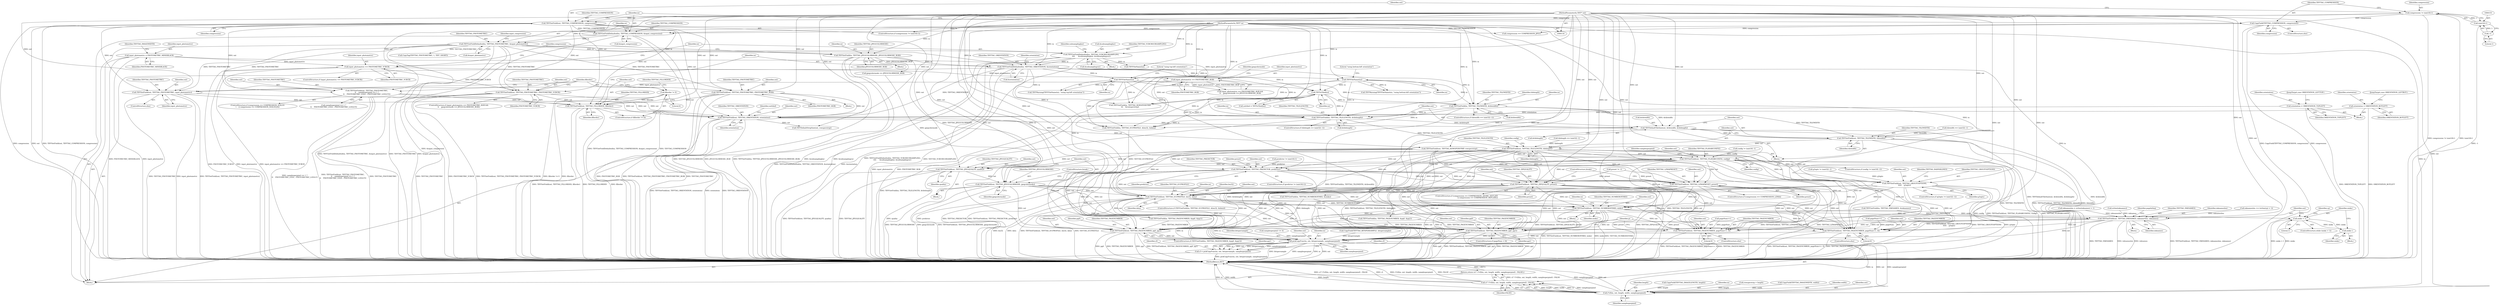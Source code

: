 digraph "0_libtiff_5c080298d59efa53264d7248bbe3a04660db6ef7_2@pointer" {
"1000359" [label="(Call,TIFFDefaultTileSize(out, &tilewidth, &tilelength))"];
"1000319" [label="(Call,TIFFSetField(out, TIFFTAG_ORIENTATION, orientation))"];
"1000232" [label="(Call,TIFFSetField(out, TIFFTAG_PHOTOMETRIC, input_photometric))"];
"1000156" [label="(Call,TIFFSetField(out, TIFFTAG_COMPRESSION, compression))"];
"1000118" [label="(MethodParameterIn,TIFF* out)"];
"1000150" [label="(Call,compression != (uint16)-1)"];
"1000152" [label="(Call,(uint16)-1)"];
"1000154" [label="(Call,-1)"];
"1000169" [label="(Call,TIFFGetFieldDefaulted(in, TIFFTAG_PHOTOMETRIC, &input_photometric))"];
"1000164" [label="(Call,TIFFGetFieldDefaulted(in, TIFFTAG_COMPRESSION, &input_compression))"];
"1000117" [label="(MethodParameterIn,TIFF* in)"];
"1000161" [label="(Call,CopyField(TIFFTAG_COMPRESSION, compression))"];
"1000221" [label="(Call,input_photometric == PHOTOMETRIC_RGB)"];
"1000185" [label="(Call,input_photometric == PHOTOMETRIC_YCBCR)"];
"1000130" [label="(Call,input_photometric = PHOTOMETRIC_MINISBLACK)"];
"1000227" [label="(Call,TIFFSetField(out, TIFFTAG_PHOTOMETRIC, PHOTOMETRIC_YCBCR))"];
"1000264" [label="(Call,TIFFSetField(out, TIFFTAG_PHOTOMETRIC, PHOTOMETRIC_RGB))"];
"1000245" [label="(Call,TIFFSetField(out, TIFFTAG_PHOTOMETRIC,\n\t\t    samplesperpixel == 1 ?\n\t\t    PHOTOMETRIC_LOGL : PHOTOMETRIC_LOGLUV))"];
"1000277" [label="(Call,TIFFSetField(out, TIFFTAG_FILLORDER, fillorder))"];
"1000274" [label="(Call,fillorder != 0)"];
"1000286" [label="(Call,TIFFGetFieldDefaulted(in, TIFFTAG_ORIENTATION, &orientation))"];
"1000179" [label="(Call,TIFFSetField(in, TIFFTAG_JPEGCOLORMODE, JPEGCOLORMODE_RGB))"];
"1000191" [label="(Call,TIFFGetFieldDefaulted(in, TIFFTAG_YCBCRSUBSAMPLING,\n\t\t\t\t      &subsamplinghor, &subsamplingver))"];
"1000300" [label="(Call,orientation = ORIENTATION_BOTLEFT)"];
"1000313" [label="(Call,orientation = ORIENTATION_TOPLEFT)"];
"1000342" [label="(Call,TIFFGetField(in, TIFFTAG_TILEWIDTH, &tilewidth))"];
"1000297" [label="(Call,TIFFFileName(in))"];
"1000330" [label="(Call,TIFFIsTiled(in))"];
"1000310" [label="(Call,TIFFFileName(in))"];
"1000354" [label="(Call,TIFFGetField(in, TIFFTAG_TILELENGTH, &tilelength))"];
"1000365" [label="(Call,TIFFSetField(out, TIFFTAG_TILEWIDTH, tilewidth))"];
"1000369" [label="(Call,TIFFSetField(out, TIFFTAG_TILELENGTH, tilelength))"];
"1000431" [label="(Call,TIFFSetField(out, TIFFTAG_PLANARCONFIG, config))"];
"1000455" [label="(Call,TIFFSetField(out, TIFFTAG_JPEGQUALITY, quality))"];
"1000459" [label="(Call,TIFFSetField(out, TIFFTAG_JPEGCOLORMODE, jpegcolormode))"];
"1000592" [label="(Call,TIFFSetField(out, TIFFTAG_ICCPROFILE, len32, data))"];
"1000607" [label="(Call,TIFFSetField(out, TIFFTAG_NUMBEROFINKS, ninks))"];
"1000630" [label="(Call,ninks > 1)"];
"1000647" [label="(Call,ninks--)"];
"1000649" [label="(Call,TIFFSetField(out, TIFFTAG_INKNAMES, inknameslen, inknames))"];
"1000675" [label="(Call,TIFFSetField(out, TIFFTAG_PAGENUMBER, pg0, pg1))"];
"1000738" [label="(Call,pickCopyFunc(in, out, bitspersample, samplesperpixel))"];
"1000736" [label="(Call,cf = pickCopyFunc(in, out, bitspersample, samplesperpixel))"];
"1000746" [label="(Call,(*cf)(in, out, length, width, samplesperpixel))"];
"1000744" [label="(Call,cf ? (*cf)(in, out, length, width, samplesperpixel) : FALSE)"];
"1000743" [label="(Return,return (cf ? (*cf)(in, out, length, width, samplesperpixel) : FALSE);)"];
"1000681" [label="(Call,TIFFSetField(out, TIFFTAG_PAGENUMBER, pageNum++, 0))"];
"1000702" [label="(Call,TIFFSetField(out, TIFFTAG_PAGENUMBER, pg0, pg1))"];
"1000708" [label="(Call,TIFFSetField(out, TIFFTAG_PAGENUMBER, pageNum++, 0))"];
"1000493" [label="(Call,TIFFSetField(out, TIFFTAG_PREDICTOR, predictor))"];
"1000515" [label="(Call,TIFFSetField(out, TIFFTAG_ZIPQUALITY, preset))"];
"1000524" [label="(Call,TIFFSetField(out, TIFFTAG_LZMAPRESET, preset))"];
"1000543" [label="(Call,TIFFSetField(out, TIFFTAG_GROUP3OPTIONS,\n\t\t\t\t\t    g3opts))"];
"1000233" [label="(Identifier,out)"];
"1000749" [label="(Identifier,length)"];
"1000678" [label="(Identifier,pg0)"];
"1000276" [label="(Literal,0)"];
"1000315" [label="(Identifier,ORIENTATION_TOPLEFT)"];
"1000118" [label="(MethodParameterIn,TIFF* out)"];
"1000527" [label="(Identifier,preset)"];
"1000651" [label="(Identifier,TIFFTAG_INKNAMES)"];
"1000182" [label="(Identifier,JPEGCOLORMODE_RGB)"];
"1000186" [label="(Identifier,input_photometric)"];
"1000221" [label="(Call,input_photometric == PHOTOMETRIC_RGB)"];
"1000441" [label="(Identifier,samplesperpixel)"];
"1000703" [label="(Identifier,out)"];
"1000119" [label="(Block,)"];
"1000248" [label="(Call,samplesperpixel == 1 ?\n\t\t    PHOTOMETRIC_LOGL : PHOTOMETRIC_LOGLUV)"];
"1000287" [label="(Identifier,in)"];
"1000154" [label="(Call,-1)"];
"1000344" [label="(Identifier,TIFFTAG_TILEWIDTH)"];
"1000455" [label="(Call,TIFFSetField(out, TIFFTAG_JPEGQUALITY, quality))"];
"1000463" [label="(ControlStructure,break;)"];
"1000365" [label="(Call,TIFFSetField(out, TIFFTAG_TILEWIDTH, tilewidth))"];
"1000288" [label="(Identifier,TIFFTAG_ORIENTATION)"];
"1000170" [label="(Identifier,in)"];
"1000348" [label="(Call,tilelength == (uint32) -1)"];
"1000594" [label="(Identifier,TIFFTAG_ICCPROFILE)"];
"1000708" [label="(Call,TIFFSetField(out, TIFFTAG_PAGENUMBER, pageNum++, 0))"];
"1000269" [label="(Call,CopyTag(TIFFTAG_PHOTOMETRIC, 1, TIFF_SHORT))"];
"1000280" [label="(Identifier,fillorder)"];
"1000164" [label="(Call,TIFFGetFieldDefaulted(in, TIFFTAG_COMPRESSION, &input_compression))"];
"1000345" [label="(Call,&tilewidth)"];
"1000321" [label="(Identifier,TIFFTAG_ORIENTATION)"];
"1000592" [label="(Call,TIFFSetField(out, TIFFTAG_ICCPROFILE, len32, data))"];
"1000216" [label="(Identifier,compression)"];
"1000267" [label="(Identifier,PHOTOMETRIC_RGB)"];
"1000653" [label="(Identifier,inknames)"];
"1000536" [label="(ControlStructure,if (g3opts != (uint32) -1))"];
"1000545" [label="(Identifier,TIFFTAG_GROUP3OPTIONS)"];
"1000355" [label="(Identifier,in)"];
"1000231" [label="(ControlStructure,else)"];
"1000738" [label="(Call,pickCopyFunc(in, out, bitspersample, samplesperpixel))"];
"1000612" [label="(Call,TIFFGetField(in, TIFFTAG_INKNAMES, &inknames))"];
"1000178" [label="(Block,)"];
"1000585" [label="(Call,TIFFGetField(in, TIFFTAG_ICCPROFILE, &len32, &data))"];
"1000363" [label="(Call,&tilelength)"];
"1000301" [label="(Identifier,orientation)"];
"1000528" [label="(ControlStructure,break;)"];
"1000219" [label="(ControlStructure,if (input_photometric == PHOTOMETRIC_RGB &&\n\t\t    jpegcolormode == JPEGCOLORMODE_RGB))"];
"1000602" [label="(Identifier,in)"];
"1000494" [label="(Identifier,out)"];
"1000596" [label="(Identifier,data)"];
"1000457" [label="(Identifier,TIFFTAG_JPEGQUALITY)"];
"1000431" [label="(Call,TIFFSetField(out, TIFFTAG_PLANARCONFIG, config))"];
"1000171" [label="(Identifier,TIFFTAG_PHOTOMETRIC)"];
"1000652" [label="(Identifier,inknameslen)"];
"1000486" [label="(ControlStructure,if (predictor != (uint16)-1))"];
"1000741" [label="(Identifier,bitspersample)"];
"1000330" [label="(Call,TIFFIsTiled(in))"];
"1000440" [label="(Call,samplesperpixel <= 4)"];
"1000744" [label="(Call,cf ? (*cf)(in, out, length, width, samplesperpixel) : FALSE)"];
"1000584" [label="(ControlStructure,if (TIFFGetField(in, TIFFTAG_ICCPROFILE, &len32, &data)))"];
"1000487" [label="(Call,predictor != (uint16)-1)"];
"1000711" [label="(Call,pageNum++)"];
"1000392" [label="(Call,TIFFDefaultStripSize(out, rowsperstrip))"];
"1000266" [label="(Identifier,TIFFTAG_PHOTOMETRIC)"];
"1000613" [label="(Identifier,in)"];
"1000537" [label="(Call,g3opts != (uint32) -1)"];
"1000230" [label="(Identifier,PHOTOMETRIC_YCBCR)"];
"1000273" [label="(ControlStructure,if (fillorder != 0))"];
"1000507" [label="(ControlStructure,if (compression == COMPRESSION_ADOBE_DEFLATE\n                                         || compression == COMPRESSION_DEFLATE))"];
"1000160" [label="(ControlStructure,else)"];
"1000740" [label="(Identifier,out)"];
"1000739" [label="(Identifier,in)"];
"1000347" [label="(ControlStructure,if (tilelength == (uint32) -1))"];
"1000310" [label="(Call,TIFFFileName(in))"];
"1000143" [label="(Call,CopyField(TIFFTAG_BITSPERSAMPLE, bitspersample))"];
"1000274" [label="(Call,fillorder != 0)"];
"1000169" [label="(Call,TIFFGetFieldDefaulted(in, TIFFTAG_PHOTOMETRIC, &input_photometric))"];
"1000752" [label="(Identifier,FALSE)"];
"1000641" [label="(Call,inknameslen += (strlen(cp) + 1))"];
"1000356" [label="(Identifier,TIFFTAG_TILELENGTH)"];
"1000334" [label="(Block,)"];
"1000369" [label="(Call,TIFFSetField(out, TIFFTAG_TILELENGTH, tilelength))"];
"1000606" [label="(Block,)"];
"1000456" [label="(Identifier,out)"];
"1000629" [label="(ControlStructure,while (ninks > 1))"];
"1000371" [label="(Identifier,TIFFTAG_TILELENGTH)"];
"1000316" [label="(JumpTarget,case ORIENTATION_LEFTTOP:)"];
"1000544" [label="(Identifier,out)"];
"1000150" [label="(Call,compression != (uint16)-1)"];
"1000702" [label="(Call,TIFFSetField(out, TIFFTAG_PAGENUMBER, pg0, pg1))"];
"1000279" [label="(Identifier,TIFFTAG_FILLORDER)"];
"1000161" [label="(Call,CopyField(TIFFTAG_COMPRESSION, compression))"];
"1000229" [label="(Identifier,TIFFTAG_PHOTOMETRIC)"];
"1000138" [label="(Identifier,TIFFTAG_IMAGEWIDTH)"];
"1000296" [label="(Call,TIFFWarning(TIFFFileName(in), \"using bottom-left orientation\"))"];
"1000459" [label="(Call,TIFFSetField(out, TIFFTAG_JPEGCOLORMODE, jpegcolormode))"];
"1000167" [label="(Call,&input_compression)"];
"1000196" [label="(Call,&subsamplingver)"];
"1000462" [label="(Identifier,jpegcolormode)"];
"1000201" [label="(Identifier,subsamplinghor)"];
"1000179" [label="(Call,TIFFSetField(in, TIFFTAG_JPEGCOLORMODE, JPEGCOLORMODE_RGB))"];
"1000432" [label="(Identifier,out)"];
"1000609" [label="(Identifier,TIFFTAG_NUMBEROFINKS)"];
"1000495" [label="(Identifier,TIFFTAG_PREDICTOR)"];
"1000546" [label="(Identifier,g3opts)"];
"1000681" [label="(Call,TIFFSetField(out, TIFFTAG_PAGENUMBER, pageNum++, 0))"];
"1000309" [label="(Call,TIFFWarning(TIFFFileName(in), \"using top-left orientation\"))"];
"1000225" [label="(Identifier,jpegcolormode)"];
"1000312" [label="(Literal,\"using top-left orientation\")"];
"1000742" [label="(Identifier,samplesperpixel)"];
"1000298" [label="(Identifier,in)"];
"1000460" [label="(Identifier,out)"];
"1000264" [label="(Call,TIFFSetField(out, TIFFTAG_PHOTOMETRIC, PHOTOMETRIC_RGB))"];
"1000354" [label="(Call,TIFFGetField(in, TIFFTAG_TILELENGTH, &tilelength))"];
"1000458" [label="(Identifier,quality)"];
"1000610" [label="(Identifier,ninks)"];
"1000227" [label="(Call,TIFFSetField(out, TIFFTAG_PHOTOMETRIC, PHOTOMETRIC_YCBCR))"];
"1000210" [label="(Call,TIFFFileName(in))"];
"1000607" [label="(Call,TIFFSetField(out, TIFFTAG_NUMBEROFINKS, ninks))"];
"1000158" [label="(Identifier,TIFFTAG_COMPRESSION)"];
"1000245" [label="(Call,TIFFSetField(out, TIFFTAG_PHOTOMETRIC,\n\t\t    samplesperpixel == 1 ?\n\t\t    PHOTOMETRIC_LOGL : PHOTOMETRIC_LOGLUV))"];
"1000265" [label="(Identifier,out)"];
"1000302" [label="(Identifier,ORIENTATION_BOTLEFT)"];
"1000299" [label="(Literal,\"using bottom-left orientation\")"];
"1000234" [label="(Identifier,TIFFTAG_PHOTOMETRIC)"];
"1000745" [label="(Identifier,cf)"];
"1000493" [label="(Call,TIFFSetField(out, TIFFTAG_PREDICTOR, predictor))"];
"1000140" [label="(Call,CopyField(TIFFTAG_IMAGELENGTH, length))"];
"1000131" [label="(Identifier,input_photometric)"];
"1000677" [label="(Identifier,TIFFTAG_PAGENUMBER)"];
"1000162" [label="(Identifier,TIFFTAG_COMPRESSION)"];
"1000277" [label="(Call,TIFFSetField(out, TIFFTAG_FILLORDER, fillorder))"];
"1000263" [label="(Block,)"];
"1000151" [label="(Identifier,compression)"];
"1000172" [label="(Call,&input_photometric)"];
"1000185" [label="(Call,input_photometric == PHOTOMETRIC_YCBCR)"];
"1000679" [label="(Identifier,pg1)"];
"1000649" [label="(Call,TIFFSetField(out, TIFFTAG_INKNAMES, inknameslen, inknames))"];
"1000461" [label="(Identifier,TIFFTAG_JPEGCOLORMODE)"];
"1000349" [label="(Identifier,tilelength)"];
"1000357" [label="(Call,&tilelength)"];
"1000502" [label="(Call,preset != -1)"];
"1000524" [label="(Call,TIFFSetField(out, TIFFTAG_LZMAPRESET, preset))"];
"1000220" [label="(Call,input_photometric == PHOTOMETRIC_RGB &&\n\t\t    jpegcolormode == JPEGCOLORMODE_RGB)"];
"1000224" [label="(Call,jpegcolormode == JPEGCOLORMODE_RGB)"];
"1000188" [label="(Block,)"];
"1000747" [label="(Identifier,in)"];
"1000397" [label="(Call,rowsperstrip > length)"];
"1000707" [label="(ControlStructure,else)"];
"1000319" [label="(Call,TIFFSetField(out, TIFFTAG_ORIENTATION, orientation))"];
"1000228" [label="(Identifier,out)"];
"1000235" [label="(Identifier,input_photometric)"];
"1000619" [label="(Call,inknameslen = strlen(inknames) + 1)"];
"1000684" [label="(Call,pageNum++)"];
"1000176" [label="(Identifier,input_compression)"];
"1000180" [label="(Identifier,in)"];
"1000137" [label="(Call,CopyField(TIFFTAG_IMAGEWIDTH, width))"];
"1000503" [label="(Identifier,preset)"];
"1000359" [label="(Call,TIFFDefaultTileSize(out, &tilewidth, &tilelength))"];
"1000184" [label="(ControlStructure,if (input_photometric == PHOTOMETRIC_YCBCR))"];
"1000130" [label="(Call,input_photometric = PHOTOMETRIC_MINISBLACK)"];
"1000223" [label="(Identifier,PHOTOMETRIC_RGB)"];
"1000648" [label="(Identifier,ninks)"];
"1000601" [label="(Call,TIFFGetField(in, TIFFTAG_NUMBEROFINKS, &ninks))"];
"1000631" [label="(Identifier,ninks)"];
"1000622" [label="(Call,strlen(inknames))"];
"1000433" [label="(Identifier,TIFFTAG_PLANARCONFIG)"];
"1000667" [label="(ControlStructure,if (TIFFGetField(in, TIFFTAG_PAGENUMBER, &pg0, &pg1)))"];
"1000676" [label="(Identifier,out)"];
"1000686" [label="(Literal,0)"];
"1000710" [label="(Identifier,TIFFTAG_PAGENUMBER)"];
"1000425" [label="(Call,config != (uint16) -1)"];
"1000516" [label="(Identifier,out)"];
"1000368" [label="(Identifier,tilewidth)"];
"1000325" [label="(Identifier,outtiled)"];
"1000157" [label="(Identifier,out)"];
"1000331" [label="(Identifier,in)"];
"1000630" [label="(Call,ninks > 1)"];
"1000191" [label="(Call,TIFFGetFieldDefaulted(in, TIFFTAG_YCBCRSUBSAMPLING,\n\t\t\t\t      &subsamplinghor, &subsamplingver))"];
"1000335" [label="(ControlStructure,if (tilewidth == (uint32) -1))"];
"1000275" [label="(Identifier,fillorder)"];
"1000690" [label="(Call,TIFFGetField(in, TIFFTAG_PAGENUMBER, &pg0, &pg1))"];
"1000737" [label="(Identifier,cf)"];
"1000526" [label="(Identifier,TIFFTAG_LZMAPRESET)"];
"1000753" [label="(MethodReturn,RET)"];
"1000367" [label="(Identifier,TIFFTAG_TILEWIDTH)"];
"1000320" [label="(Identifier,out)"];
"1000283" [label="(Identifier,TIFFTAG_FILLORDER)"];
"1000424" [label="(ControlStructure,if (config != (uint16) -1))"];
"1000668" [label="(Call,TIFFGetField(in, TIFFTAG_PAGENUMBER, &pg0, &pg1))"];
"1000434" [label="(Identifier,config)"];
"1000632" [label="(Literal,1)"];
"1000289" [label="(Call,&orientation)"];
"1000743" [label="(Return,return (cf ? (*cf)(in, out, length, width, samplesperpixel) : FALSE);)"];
"1000187" [label="(Identifier,PHOTOMETRIC_YCBCR)"];
"1000682" [label="(Identifier,out)"];
"1000595" [label="(Identifier,len32)"];
"1000633" [label="(Block,)"];
"1000181" [label="(Identifier,TIFFTAG_JPEGCOLORMODE)"];
"1000647" [label="(Call,ninks--)"];
"1000659" [label="(Identifier,pageInSeq)"];
"1000372" [label="(Identifier,tilelength)"];
"1000155" [label="(Literal,1)"];
"1000293" [label="(Block,)"];
"1000698" [label="(ControlStructure,if (pageNum < 0))"];
"1000303" [label="(JumpTarget,case ORIENTATION_LEFTBOT:)"];
"1000746" [label="(Call,(*cf)(in, out, length, width, samplesperpixel))"];
"1000166" [label="(Identifier,TIFFTAG_COMPRESSION)"];
"1000370" [label="(Identifier,out)"];
"1000163" [label="(Identifier,compression)"];
"1000706" [label="(Identifier,pg1)"];
"1000342" [label="(Call,TIFFGetField(in, TIFFTAG_TILEWIDTH, &tilewidth))"];
"1000750" [label="(Identifier,width)"];
"1000716" [label="(Identifier,p)"];
"1000149" [label="(ControlStructure,if (compression != (uint16)-1))"];
"1000366" [label="(Identifier,out)"];
"1000675" [label="(Call,TIFFSetField(out, TIFFTAG_PAGENUMBER, pg0, pg1))"];
"1000278" [label="(Identifier,out)"];
"1000322" [label="(Identifier,orientation)"];
"1000420" [label="(Call,TIFFSetField(out, TIFFTAG_ROWSPERSTRIP, rowsperstrip))"];
"1000152" [label="(Call,(uint16)-1)"];
"1000194" [label="(Call,&subsamplinghor)"];
"1000705" [label="(Identifier,pg0)"];
"1000453" [label="(Block,)"];
"1000650" [label="(Identifier,out)"];
"1000518" [label="(Identifier,preset)"];
"1000132" [label="(Identifier,PHOTOMETRIC_MINISBLACK)"];
"1000736" [label="(Call,cf = pickCopyFunc(in, out, bitspersample, samplesperpixel))"];
"1000193" [label="(Identifier,TIFFTAG_YCBCRSUBSAMPLING)"];
"1000617" [label="(Block,)"];
"1000517" [label="(Identifier,TIFFTAG_ZIPQUALITY)"];
"1000361" [label="(Call,&tilewidth)"];
"1000246" [label="(Identifier,out)"];
"1000520" [label="(ControlStructure,if (compression == COMPRESSION_LZMA))"];
"1000680" [label="(ControlStructure,else)"];
"1000156" [label="(Call,TIFFSetField(out, TIFFTAG_COMPRESSION, compression))"];
"1000515" [label="(Call,TIFFSetField(out, TIFFTAG_ZIPQUALITY, preset))"];
"1000543" [label="(Call,TIFFSetField(out, TIFFTAG_GROUP3OPTIONS,\n\t\t\t\t\t    g3opts))"];
"1000292" [label="(Identifier,orientation)"];
"1000343" [label="(Identifier,in)"];
"1000557" [label="(Identifier,TIFFTAG_BADFAXLINES)"];
"1000159" [label="(Identifier,compression)"];
"1000222" [label="(Identifier,input_photometric)"];
"1000751" [label="(Identifier,samplesperpixel)"];
"1000593" [label="(Identifier,out)"];
"1000247" [label="(Identifier,TIFFTAG_PHOTOMETRIC)"];
"1000328" [label="(Call,outtiled = TIFFIsTiled(in))"];
"1000192" [label="(Identifier,in)"];
"1000286" [label="(Call,TIFFGetFieldDefaulted(in, TIFFTAG_ORIENTATION, &orientation))"];
"1000635" [label="(Identifier,cp)"];
"1000232" [label="(Call,TIFFSetField(out, TIFFTAG_PHOTOMETRIC, input_photometric))"];
"1000237" [label="(ControlStructure,if (compression == COMPRESSION_SGILOG\n\t    || compression == COMPRESSION_SGILOG24))"];
"1000360" [label="(Identifier,out)"];
"1000683" [label="(Identifier,TIFFTAG_PAGENUMBER)"];
"1000336" [label="(Call,tilewidth == (uint32) -1)"];
"1000314" [label="(Identifier,orientation)"];
"1000300" [label="(Call,orientation = ORIENTATION_BOTLEFT)"];
"1000313" [label="(Call,orientation = ORIENTATION_TOPLEFT)"];
"1000704" [label="(Identifier,TIFFTAG_PAGENUMBER)"];
"1000709" [label="(Identifier,out)"];
"1000426" [label="(Identifier,config)"];
"1000165" [label="(Identifier,in)"];
"1000748" [label="(Identifier,out)"];
"1000496" [label="(Identifier,predictor)"];
"1000384" [label="(Call,TIFFGetField(in, TIFFTAG_ROWSPERSTRIP,\n\t\t\t    &rowsperstrip))"];
"1000713" [label="(Literal,0)"];
"1000608" [label="(Identifier,out)"];
"1000525" [label="(Identifier,out)"];
"1000311" [label="(Identifier,in)"];
"1000297" [label="(Call,TIFFFileName(in))"];
"1000215" [label="(Call,compression == COMPRESSION_JPEG)"];
"1000117" [label="(MethodParameterIn,TIFF* in)"];
"1000359" -> "1000334"  [label="AST: "];
"1000359" -> "1000363"  [label="CFG: "];
"1000360" -> "1000359"  [label="AST: "];
"1000361" -> "1000359"  [label="AST: "];
"1000363" -> "1000359"  [label="AST: "];
"1000366" -> "1000359"  [label="CFG: "];
"1000359" -> "1000753"  [label="DDG: &tilewidth"];
"1000359" -> "1000753"  [label="DDG: &tilelength"];
"1000359" -> "1000753"  [label="DDG: TIFFDefaultTileSize(out, &tilewidth, &tilelength)"];
"1000319" -> "1000359"  [label="DDG: out"];
"1000118" -> "1000359"  [label="DDG: out"];
"1000342" -> "1000359"  [label="DDG: &tilewidth"];
"1000354" -> "1000359"  [label="DDG: &tilelength"];
"1000359" -> "1000365"  [label="DDG: out"];
"1000319" -> "1000119"  [label="AST: "];
"1000319" -> "1000322"  [label="CFG: "];
"1000320" -> "1000319"  [label="AST: "];
"1000321" -> "1000319"  [label="AST: "];
"1000322" -> "1000319"  [label="AST: "];
"1000325" -> "1000319"  [label="CFG: "];
"1000319" -> "1000753"  [label="DDG: TIFFSetField(out, TIFFTAG_ORIENTATION, orientation)"];
"1000319" -> "1000753"  [label="DDG: orientation"];
"1000319" -> "1000753"  [label="DDG: TIFFTAG_ORIENTATION"];
"1000232" -> "1000319"  [label="DDG: out"];
"1000156" -> "1000319"  [label="DDG: out"];
"1000227" -> "1000319"  [label="DDG: out"];
"1000264" -> "1000319"  [label="DDG: out"];
"1000245" -> "1000319"  [label="DDG: out"];
"1000277" -> "1000319"  [label="DDG: out"];
"1000118" -> "1000319"  [label="DDG: out"];
"1000286" -> "1000319"  [label="DDG: TIFFTAG_ORIENTATION"];
"1000300" -> "1000319"  [label="DDG: orientation"];
"1000313" -> "1000319"  [label="DDG: orientation"];
"1000319" -> "1000392"  [label="DDG: out"];
"1000319" -> "1000420"  [label="DDG: out"];
"1000232" -> "1000231"  [label="AST: "];
"1000232" -> "1000235"  [label="CFG: "];
"1000233" -> "1000232"  [label="AST: "];
"1000234" -> "1000232"  [label="AST: "];
"1000235" -> "1000232"  [label="AST: "];
"1000275" -> "1000232"  [label="CFG: "];
"1000232" -> "1000753"  [label="DDG: input_photometric"];
"1000232" -> "1000753"  [label="DDG: TIFFSetField(out, TIFFTAG_PHOTOMETRIC, input_photometric)"];
"1000232" -> "1000753"  [label="DDG: TIFFTAG_PHOTOMETRIC"];
"1000156" -> "1000232"  [label="DDG: out"];
"1000118" -> "1000232"  [label="DDG: out"];
"1000169" -> "1000232"  [label="DDG: TIFFTAG_PHOTOMETRIC"];
"1000221" -> "1000232"  [label="DDG: input_photometric"];
"1000232" -> "1000277"  [label="DDG: out"];
"1000156" -> "1000149"  [label="AST: "];
"1000156" -> "1000159"  [label="CFG: "];
"1000157" -> "1000156"  [label="AST: "];
"1000158" -> "1000156"  [label="AST: "];
"1000159" -> "1000156"  [label="AST: "];
"1000165" -> "1000156"  [label="CFG: "];
"1000156" -> "1000753"  [label="DDG: compression"];
"1000156" -> "1000753"  [label="DDG: out"];
"1000156" -> "1000753"  [label="DDG: TIFFSetField(out, TIFFTAG_COMPRESSION, compression)"];
"1000118" -> "1000156"  [label="DDG: out"];
"1000150" -> "1000156"  [label="DDG: compression"];
"1000156" -> "1000164"  [label="DDG: TIFFTAG_COMPRESSION"];
"1000156" -> "1000215"  [label="DDG: compression"];
"1000156" -> "1000227"  [label="DDG: out"];
"1000156" -> "1000245"  [label="DDG: out"];
"1000156" -> "1000264"  [label="DDG: out"];
"1000156" -> "1000277"  [label="DDG: out"];
"1000118" -> "1000116"  [label="AST: "];
"1000118" -> "1000753"  [label="DDG: out"];
"1000118" -> "1000227"  [label="DDG: out"];
"1000118" -> "1000245"  [label="DDG: out"];
"1000118" -> "1000264"  [label="DDG: out"];
"1000118" -> "1000277"  [label="DDG: out"];
"1000118" -> "1000365"  [label="DDG: out"];
"1000118" -> "1000369"  [label="DDG: out"];
"1000118" -> "1000392"  [label="DDG: out"];
"1000118" -> "1000420"  [label="DDG: out"];
"1000118" -> "1000431"  [label="DDG: out"];
"1000118" -> "1000455"  [label="DDG: out"];
"1000118" -> "1000459"  [label="DDG: out"];
"1000118" -> "1000493"  [label="DDG: out"];
"1000118" -> "1000515"  [label="DDG: out"];
"1000118" -> "1000524"  [label="DDG: out"];
"1000118" -> "1000543"  [label="DDG: out"];
"1000118" -> "1000592"  [label="DDG: out"];
"1000118" -> "1000607"  [label="DDG: out"];
"1000118" -> "1000649"  [label="DDG: out"];
"1000118" -> "1000675"  [label="DDG: out"];
"1000118" -> "1000681"  [label="DDG: out"];
"1000118" -> "1000702"  [label="DDG: out"];
"1000118" -> "1000708"  [label="DDG: out"];
"1000118" -> "1000738"  [label="DDG: out"];
"1000118" -> "1000746"  [label="DDG: out"];
"1000150" -> "1000149"  [label="AST: "];
"1000150" -> "1000152"  [label="CFG: "];
"1000151" -> "1000150"  [label="AST: "];
"1000152" -> "1000150"  [label="AST: "];
"1000157" -> "1000150"  [label="CFG: "];
"1000162" -> "1000150"  [label="CFG: "];
"1000150" -> "1000753"  [label="DDG: (uint16)-1"];
"1000150" -> "1000753"  [label="DDG: compression != (uint16)-1"];
"1000152" -> "1000150"  [label="DDG: -1"];
"1000150" -> "1000161"  [label="DDG: compression"];
"1000152" -> "1000154"  [label="CFG: "];
"1000153" -> "1000152"  [label="AST: "];
"1000154" -> "1000152"  [label="AST: "];
"1000152" -> "1000753"  [label="DDG: -1"];
"1000154" -> "1000152"  [label="DDG: 1"];
"1000154" -> "1000155"  [label="CFG: "];
"1000155" -> "1000154"  [label="AST: "];
"1000169" -> "1000119"  [label="AST: "];
"1000169" -> "1000172"  [label="CFG: "];
"1000170" -> "1000169"  [label="AST: "];
"1000171" -> "1000169"  [label="AST: "];
"1000172" -> "1000169"  [label="AST: "];
"1000176" -> "1000169"  [label="CFG: "];
"1000169" -> "1000753"  [label="DDG: &input_photometric"];
"1000169" -> "1000753"  [label="DDG: TIFFGetFieldDefaulted(in, TIFFTAG_PHOTOMETRIC, &input_photometric)"];
"1000169" -> "1000753"  [label="DDG: TIFFTAG_PHOTOMETRIC"];
"1000164" -> "1000169"  [label="DDG: in"];
"1000117" -> "1000169"  [label="DDG: in"];
"1000169" -> "1000179"  [label="DDG: in"];
"1000169" -> "1000191"  [label="DDG: in"];
"1000169" -> "1000227"  [label="DDG: TIFFTAG_PHOTOMETRIC"];
"1000169" -> "1000245"  [label="DDG: TIFFTAG_PHOTOMETRIC"];
"1000169" -> "1000264"  [label="DDG: TIFFTAG_PHOTOMETRIC"];
"1000169" -> "1000269"  [label="DDG: TIFFTAG_PHOTOMETRIC"];
"1000169" -> "1000286"  [label="DDG: in"];
"1000164" -> "1000119"  [label="AST: "];
"1000164" -> "1000167"  [label="CFG: "];
"1000165" -> "1000164"  [label="AST: "];
"1000166" -> "1000164"  [label="AST: "];
"1000167" -> "1000164"  [label="AST: "];
"1000170" -> "1000164"  [label="CFG: "];
"1000164" -> "1000753"  [label="DDG: TIFFGetFieldDefaulted(in, TIFFTAG_COMPRESSION, &input_compression)"];
"1000164" -> "1000753"  [label="DDG: TIFFTAG_COMPRESSION"];
"1000164" -> "1000753"  [label="DDG: &input_compression"];
"1000117" -> "1000164"  [label="DDG: in"];
"1000161" -> "1000164"  [label="DDG: TIFFTAG_COMPRESSION"];
"1000117" -> "1000116"  [label="AST: "];
"1000117" -> "1000753"  [label="DDG: in"];
"1000117" -> "1000179"  [label="DDG: in"];
"1000117" -> "1000191"  [label="DDG: in"];
"1000117" -> "1000210"  [label="DDG: in"];
"1000117" -> "1000286"  [label="DDG: in"];
"1000117" -> "1000297"  [label="DDG: in"];
"1000117" -> "1000310"  [label="DDG: in"];
"1000117" -> "1000330"  [label="DDG: in"];
"1000117" -> "1000342"  [label="DDG: in"];
"1000117" -> "1000354"  [label="DDG: in"];
"1000117" -> "1000384"  [label="DDG: in"];
"1000117" -> "1000585"  [label="DDG: in"];
"1000117" -> "1000601"  [label="DDG: in"];
"1000117" -> "1000612"  [label="DDG: in"];
"1000117" -> "1000668"  [label="DDG: in"];
"1000117" -> "1000690"  [label="DDG: in"];
"1000117" -> "1000738"  [label="DDG: in"];
"1000117" -> "1000746"  [label="DDG: in"];
"1000161" -> "1000160"  [label="AST: "];
"1000161" -> "1000163"  [label="CFG: "];
"1000162" -> "1000161"  [label="AST: "];
"1000163" -> "1000161"  [label="AST: "];
"1000165" -> "1000161"  [label="CFG: "];
"1000161" -> "1000753"  [label="DDG: compression"];
"1000161" -> "1000753"  [label="DDG: CopyField(TIFFTAG_COMPRESSION, compression)"];
"1000161" -> "1000215"  [label="DDG: compression"];
"1000221" -> "1000220"  [label="AST: "];
"1000221" -> "1000223"  [label="CFG: "];
"1000222" -> "1000221"  [label="AST: "];
"1000223" -> "1000221"  [label="AST: "];
"1000225" -> "1000221"  [label="CFG: "];
"1000220" -> "1000221"  [label="CFG: "];
"1000221" -> "1000753"  [label="DDG: PHOTOMETRIC_RGB"];
"1000221" -> "1000753"  [label="DDG: input_photometric"];
"1000221" -> "1000220"  [label="DDG: input_photometric"];
"1000221" -> "1000220"  [label="DDG: PHOTOMETRIC_RGB"];
"1000185" -> "1000221"  [label="DDG: input_photometric"];
"1000130" -> "1000221"  [label="DDG: input_photometric"];
"1000185" -> "1000184"  [label="AST: "];
"1000185" -> "1000187"  [label="CFG: "];
"1000186" -> "1000185"  [label="AST: "];
"1000187" -> "1000185"  [label="AST: "];
"1000192" -> "1000185"  [label="CFG: "];
"1000216" -> "1000185"  [label="CFG: "];
"1000185" -> "1000753"  [label="DDG: input_photometric"];
"1000185" -> "1000753"  [label="DDG: PHOTOMETRIC_YCBCR"];
"1000185" -> "1000753"  [label="DDG: input_photometric == PHOTOMETRIC_YCBCR"];
"1000130" -> "1000185"  [label="DDG: input_photometric"];
"1000185" -> "1000227"  [label="DDG: PHOTOMETRIC_YCBCR"];
"1000130" -> "1000119"  [label="AST: "];
"1000130" -> "1000132"  [label="CFG: "];
"1000131" -> "1000130"  [label="AST: "];
"1000132" -> "1000130"  [label="AST: "];
"1000138" -> "1000130"  [label="CFG: "];
"1000130" -> "1000753"  [label="DDG: PHOTOMETRIC_MINISBLACK"];
"1000130" -> "1000753"  [label="DDG: input_photometric"];
"1000227" -> "1000219"  [label="AST: "];
"1000227" -> "1000230"  [label="CFG: "];
"1000228" -> "1000227"  [label="AST: "];
"1000229" -> "1000227"  [label="AST: "];
"1000230" -> "1000227"  [label="AST: "];
"1000275" -> "1000227"  [label="CFG: "];
"1000227" -> "1000753"  [label="DDG: TIFFSetField(out, TIFFTAG_PHOTOMETRIC, PHOTOMETRIC_YCBCR)"];
"1000227" -> "1000753"  [label="DDG: TIFFTAG_PHOTOMETRIC"];
"1000227" -> "1000753"  [label="DDG: PHOTOMETRIC_YCBCR"];
"1000227" -> "1000277"  [label="DDG: out"];
"1000264" -> "1000263"  [label="AST: "];
"1000264" -> "1000267"  [label="CFG: "];
"1000265" -> "1000264"  [label="AST: "];
"1000266" -> "1000264"  [label="AST: "];
"1000267" -> "1000264"  [label="AST: "];
"1000275" -> "1000264"  [label="CFG: "];
"1000264" -> "1000753"  [label="DDG: PHOTOMETRIC_RGB"];
"1000264" -> "1000753"  [label="DDG: TIFFSetField(out, TIFFTAG_PHOTOMETRIC, PHOTOMETRIC_RGB)"];
"1000264" -> "1000753"  [label="DDG: TIFFTAG_PHOTOMETRIC"];
"1000264" -> "1000277"  [label="DDG: out"];
"1000245" -> "1000237"  [label="AST: "];
"1000245" -> "1000248"  [label="CFG: "];
"1000246" -> "1000245"  [label="AST: "];
"1000247" -> "1000245"  [label="AST: "];
"1000248" -> "1000245"  [label="AST: "];
"1000275" -> "1000245"  [label="CFG: "];
"1000245" -> "1000753"  [label="DDG: samplesperpixel == 1 ?\n\t\t    PHOTOMETRIC_LOGL : PHOTOMETRIC_LOGLUV"];
"1000245" -> "1000753"  [label="DDG: TIFFSetField(out, TIFFTAG_PHOTOMETRIC,\n\t\t    samplesperpixel == 1 ?\n\t\t    PHOTOMETRIC_LOGL : PHOTOMETRIC_LOGLUV)"];
"1000245" -> "1000753"  [label="DDG: TIFFTAG_PHOTOMETRIC"];
"1000245" -> "1000277"  [label="DDG: out"];
"1000277" -> "1000273"  [label="AST: "];
"1000277" -> "1000280"  [label="CFG: "];
"1000278" -> "1000277"  [label="AST: "];
"1000279" -> "1000277"  [label="AST: "];
"1000280" -> "1000277"  [label="AST: "];
"1000287" -> "1000277"  [label="CFG: "];
"1000277" -> "1000753"  [label="DDG: fillorder"];
"1000277" -> "1000753"  [label="DDG: TIFFSetField(out, TIFFTAG_FILLORDER, fillorder)"];
"1000277" -> "1000753"  [label="DDG: TIFFTAG_FILLORDER"];
"1000274" -> "1000277"  [label="DDG: fillorder"];
"1000274" -> "1000273"  [label="AST: "];
"1000274" -> "1000276"  [label="CFG: "];
"1000275" -> "1000274"  [label="AST: "];
"1000276" -> "1000274"  [label="AST: "];
"1000278" -> "1000274"  [label="CFG: "];
"1000283" -> "1000274"  [label="CFG: "];
"1000274" -> "1000753"  [label="DDG: fillorder"];
"1000274" -> "1000753"  [label="DDG: fillorder != 0"];
"1000286" -> "1000119"  [label="AST: "];
"1000286" -> "1000289"  [label="CFG: "];
"1000287" -> "1000286"  [label="AST: "];
"1000288" -> "1000286"  [label="AST: "];
"1000289" -> "1000286"  [label="AST: "];
"1000292" -> "1000286"  [label="CFG: "];
"1000286" -> "1000753"  [label="DDG: TIFFGetFieldDefaulted(in, TIFFTAG_ORIENTATION, &orientation)"];
"1000286" -> "1000753"  [label="DDG: &orientation"];
"1000179" -> "1000286"  [label="DDG: in"];
"1000191" -> "1000286"  [label="DDG: in"];
"1000286" -> "1000297"  [label="DDG: in"];
"1000286" -> "1000310"  [label="DDG: in"];
"1000286" -> "1000330"  [label="DDG: in"];
"1000286" -> "1000342"  [label="DDG: in"];
"1000286" -> "1000354"  [label="DDG: in"];
"1000286" -> "1000384"  [label="DDG: in"];
"1000286" -> "1000585"  [label="DDG: in"];
"1000179" -> "1000178"  [label="AST: "];
"1000179" -> "1000182"  [label="CFG: "];
"1000180" -> "1000179"  [label="AST: "];
"1000181" -> "1000179"  [label="AST: "];
"1000182" -> "1000179"  [label="AST: "];
"1000216" -> "1000179"  [label="CFG: "];
"1000179" -> "1000753"  [label="DDG: JPEGCOLORMODE_RGB"];
"1000179" -> "1000753"  [label="DDG: TIFFSetField(in, TIFFTAG_JPEGCOLORMODE, JPEGCOLORMODE_RGB)"];
"1000179" -> "1000753"  [label="DDG: TIFFTAG_JPEGCOLORMODE"];
"1000179" -> "1000224"  [label="DDG: JPEGCOLORMODE_RGB"];
"1000179" -> "1000459"  [label="DDG: TIFFTAG_JPEGCOLORMODE"];
"1000191" -> "1000188"  [label="AST: "];
"1000191" -> "1000196"  [label="CFG: "];
"1000192" -> "1000191"  [label="AST: "];
"1000193" -> "1000191"  [label="AST: "];
"1000194" -> "1000191"  [label="AST: "];
"1000196" -> "1000191"  [label="AST: "];
"1000201" -> "1000191"  [label="CFG: "];
"1000191" -> "1000753"  [label="DDG: &subsamplinghor"];
"1000191" -> "1000753"  [label="DDG: TIFFGetFieldDefaulted(in, TIFFTAG_YCBCRSUBSAMPLING,\n\t\t\t\t      &subsamplinghor, &subsamplingver)"];
"1000191" -> "1000753"  [label="DDG: TIFFTAG_YCBCRSUBSAMPLING"];
"1000191" -> "1000753"  [label="DDG: &subsamplingver"];
"1000191" -> "1000210"  [label="DDG: in"];
"1000300" -> "1000293"  [label="AST: "];
"1000300" -> "1000302"  [label="CFG: "];
"1000301" -> "1000300"  [label="AST: "];
"1000302" -> "1000300"  [label="AST: "];
"1000303" -> "1000300"  [label="CFG: "];
"1000300" -> "1000753"  [label="DDG: ORIENTATION_BOTLEFT"];
"1000313" -> "1000293"  [label="AST: "];
"1000313" -> "1000315"  [label="CFG: "];
"1000314" -> "1000313"  [label="AST: "];
"1000315" -> "1000313"  [label="AST: "];
"1000316" -> "1000313"  [label="CFG: "];
"1000313" -> "1000753"  [label="DDG: ORIENTATION_TOPLEFT"];
"1000342" -> "1000335"  [label="AST: "];
"1000342" -> "1000345"  [label="CFG: "];
"1000343" -> "1000342"  [label="AST: "];
"1000344" -> "1000342"  [label="AST: "];
"1000345" -> "1000342"  [label="AST: "];
"1000349" -> "1000342"  [label="CFG: "];
"1000342" -> "1000753"  [label="DDG: TIFFGetField(in, TIFFTAG_TILEWIDTH, &tilewidth)"];
"1000297" -> "1000342"  [label="DDG: in"];
"1000330" -> "1000342"  [label="DDG: in"];
"1000310" -> "1000342"  [label="DDG: in"];
"1000342" -> "1000354"  [label="DDG: in"];
"1000342" -> "1000365"  [label="DDG: TIFFTAG_TILEWIDTH"];
"1000342" -> "1000585"  [label="DDG: in"];
"1000297" -> "1000296"  [label="AST: "];
"1000297" -> "1000298"  [label="CFG: "];
"1000298" -> "1000297"  [label="AST: "];
"1000299" -> "1000297"  [label="CFG: "];
"1000297" -> "1000296"  [label="DDG: in"];
"1000297" -> "1000330"  [label="DDG: in"];
"1000297" -> "1000354"  [label="DDG: in"];
"1000297" -> "1000384"  [label="DDG: in"];
"1000297" -> "1000585"  [label="DDG: in"];
"1000330" -> "1000328"  [label="AST: "];
"1000330" -> "1000331"  [label="CFG: "];
"1000331" -> "1000330"  [label="AST: "];
"1000328" -> "1000330"  [label="CFG: "];
"1000330" -> "1000328"  [label="DDG: in"];
"1000310" -> "1000330"  [label="DDG: in"];
"1000330" -> "1000354"  [label="DDG: in"];
"1000330" -> "1000384"  [label="DDG: in"];
"1000330" -> "1000585"  [label="DDG: in"];
"1000310" -> "1000309"  [label="AST: "];
"1000310" -> "1000311"  [label="CFG: "];
"1000311" -> "1000310"  [label="AST: "];
"1000312" -> "1000310"  [label="CFG: "];
"1000310" -> "1000309"  [label="DDG: in"];
"1000310" -> "1000354"  [label="DDG: in"];
"1000310" -> "1000384"  [label="DDG: in"];
"1000310" -> "1000585"  [label="DDG: in"];
"1000354" -> "1000347"  [label="AST: "];
"1000354" -> "1000357"  [label="CFG: "];
"1000355" -> "1000354"  [label="AST: "];
"1000356" -> "1000354"  [label="AST: "];
"1000357" -> "1000354"  [label="AST: "];
"1000360" -> "1000354"  [label="CFG: "];
"1000354" -> "1000753"  [label="DDG: TIFFGetField(in, TIFFTAG_TILELENGTH, &tilelength)"];
"1000354" -> "1000369"  [label="DDG: TIFFTAG_TILELENGTH"];
"1000354" -> "1000585"  [label="DDG: in"];
"1000365" -> "1000334"  [label="AST: "];
"1000365" -> "1000368"  [label="CFG: "];
"1000366" -> "1000365"  [label="AST: "];
"1000367" -> "1000365"  [label="AST: "];
"1000368" -> "1000365"  [label="AST: "];
"1000370" -> "1000365"  [label="CFG: "];
"1000365" -> "1000753"  [label="DDG: TIFFSetField(out, TIFFTAG_TILEWIDTH, tilewidth)"];
"1000365" -> "1000753"  [label="DDG: tilewidth"];
"1000365" -> "1000753"  [label="DDG: TIFFTAG_TILEWIDTH"];
"1000336" -> "1000365"  [label="DDG: tilewidth"];
"1000365" -> "1000369"  [label="DDG: out"];
"1000369" -> "1000334"  [label="AST: "];
"1000369" -> "1000372"  [label="CFG: "];
"1000370" -> "1000369"  [label="AST: "];
"1000371" -> "1000369"  [label="AST: "];
"1000372" -> "1000369"  [label="AST: "];
"1000426" -> "1000369"  [label="CFG: "];
"1000369" -> "1000753"  [label="DDG: TIFFSetField(out, TIFFTAG_TILELENGTH, tilelength)"];
"1000369" -> "1000753"  [label="DDG: tilelength"];
"1000369" -> "1000753"  [label="DDG: TIFFTAG_TILELENGTH"];
"1000348" -> "1000369"  [label="DDG: tilelength"];
"1000369" -> "1000431"  [label="DDG: out"];
"1000369" -> "1000455"  [label="DDG: out"];
"1000369" -> "1000493"  [label="DDG: out"];
"1000369" -> "1000515"  [label="DDG: out"];
"1000369" -> "1000524"  [label="DDG: out"];
"1000369" -> "1000543"  [label="DDG: out"];
"1000369" -> "1000592"  [label="DDG: out"];
"1000369" -> "1000607"  [label="DDG: out"];
"1000369" -> "1000675"  [label="DDG: out"];
"1000369" -> "1000681"  [label="DDG: out"];
"1000369" -> "1000702"  [label="DDG: out"];
"1000369" -> "1000708"  [label="DDG: out"];
"1000369" -> "1000738"  [label="DDG: out"];
"1000431" -> "1000424"  [label="AST: "];
"1000431" -> "1000434"  [label="CFG: "];
"1000432" -> "1000431"  [label="AST: "];
"1000433" -> "1000431"  [label="AST: "];
"1000434" -> "1000431"  [label="AST: "];
"1000441" -> "1000431"  [label="CFG: "];
"1000431" -> "1000753"  [label="DDG: config"];
"1000431" -> "1000753"  [label="DDG: TIFFSetField(out, TIFFTAG_PLANARCONFIG, config)"];
"1000431" -> "1000753"  [label="DDG: TIFFTAG_PLANARCONFIG"];
"1000420" -> "1000431"  [label="DDG: out"];
"1000425" -> "1000431"  [label="DDG: config"];
"1000431" -> "1000455"  [label="DDG: out"];
"1000431" -> "1000493"  [label="DDG: out"];
"1000431" -> "1000515"  [label="DDG: out"];
"1000431" -> "1000524"  [label="DDG: out"];
"1000431" -> "1000543"  [label="DDG: out"];
"1000431" -> "1000592"  [label="DDG: out"];
"1000431" -> "1000607"  [label="DDG: out"];
"1000431" -> "1000675"  [label="DDG: out"];
"1000431" -> "1000681"  [label="DDG: out"];
"1000431" -> "1000702"  [label="DDG: out"];
"1000431" -> "1000708"  [label="DDG: out"];
"1000431" -> "1000738"  [label="DDG: out"];
"1000455" -> "1000453"  [label="AST: "];
"1000455" -> "1000458"  [label="CFG: "];
"1000456" -> "1000455"  [label="AST: "];
"1000457" -> "1000455"  [label="AST: "];
"1000458" -> "1000455"  [label="AST: "];
"1000460" -> "1000455"  [label="CFG: "];
"1000455" -> "1000753"  [label="DDG: TIFFSetField(out, TIFFTAG_JPEGQUALITY, quality)"];
"1000455" -> "1000753"  [label="DDG: TIFFTAG_JPEGQUALITY"];
"1000455" -> "1000753"  [label="DDG: quality"];
"1000420" -> "1000455"  [label="DDG: out"];
"1000455" -> "1000459"  [label="DDG: out"];
"1000459" -> "1000453"  [label="AST: "];
"1000459" -> "1000462"  [label="CFG: "];
"1000460" -> "1000459"  [label="AST: "];
"1000461" -> "1000459"  [label="AST: "];
"1000462" -> "1000459"  [label="AST: "];
"1000463" -> "1000459"  [label="CFG: "];
"1000459" -> "1000753"  [label="DDG: TIFFTAG_JPEGCOLORMODE"];
"1000459" -> "1000753"  [label="DDG: TIFFSetField(out, TIFFTAG_JPEGCOLORMODE, jpegcolormode)"];
"1000459" -> "1000753"  [label="DDG: jpegcolormode"];
"1000224" -> "1000459"  [label="DDG: jpegcolormode"];
"1000459" -> "1000592"  [label="DDG: out"];
"1000459" -> "1000607"  [label="DDG: out"];
"1000459" -> "1000675"  [label="DDG: out"];
"1000459" -> "1000681"  [label="DDG: out"];
"1000459" -> "1000702"  [label="DDG: out"];
"1000459" -> "1000708"  [label="DDG: out"];
"1000459" -> "1000738"  [label="DDG: out"];
"1000592" -> "1000584"  [label="AST: "];
"1000592" -> "1000596"  [label="CFG: "];
"1000593" -> "1000592"  [label="AST: "];
"1000594" -> "1000592"  [label="AST: "];
"1000595" -> "1000592"  [label="AST: "];
"1000596" -> "1000592"  [label="AST: "];
"1000602" -> "1000592"  [label="CFG: "];
"1000592" -> "1000753"  [label="DDG: len32"];
"1000592" -> "1000753"  [label="DDG: data"];
"1000592" -> "1000753"  [label="DDG: TIFFSetField(out, TIFFTAG_ICCPROFILE, len32, data)"];
"1000592" -> "1000753"  [label="DDG: TIFFTAG_ICCPROFILE"];
"1000524" -> "1000592"  [label="DDG: out"];
"1000515" -> "1000592"  [label="DDG: out"];
"1000420" -> "1000592"  [label="DDG: out"];
"1000543" -> "1000592"  [label="DDG: out"];
"1000493" -> "1000592"  [label="DDG: out"];
"1000585" -> "1000592"  [label="DDG: TIFFTAG_ICCPROFILE"];
"1000592" -> "1000607"  [label="DDG: out"];
"1000592" -> "1000675"  [label="DDG: out"];
"1000592" -> "1000681"  [label="DDG: out"];
"1000592" -> "1000702"  [label="DDG: out"];
"1000592" -> "1000708"  [label="DDG: out"];
"1000592" -> "1000738"  [label="DDG: out"];
"1000607" -> "1000606"  [label="AST: "];
"1000607" -> "1000610"  [label="CFG: "];
"1000608" -> "1000607"  [label="AST: "];
"1000609" -> "1000607"  [label="AST: "];
"1000610" -> "1000607"  [label="AST: "];
"1000613" -> "1000607"  [label="CFG: "];
"1000607" -> "1000753"  [label="DDG: TIFFSetField(out, TIFFTAG_NUMBEROFINKS, ninks)"];
"1000607" -> "1000753"  [label="DDG: ninks"];
"1000607" -> "1000753"  [label="DDG: TIFFTAG_NUMBEROFINKS"];
"1000524" -> "1000607"  [label="DDG: out"];
"1000515" -> "1000607"  [label="DDG: out"];
"1000420" -> "1000607"  [label="DDG: out"];
"1000543" -> "1000607"  [label="DDG: out"];
"1000493" -> "1000607"  [label="DDG: out"];
"1000601" -> "1000607"  [label="DDG: TIFFTAG_NUMBEROFINKS"];
"1000607" -> "1000630"  [label="DDG: ninks"];
"1000607" -> "1000649"  [label="DDG: out"];
"1000607" -> "1000675"  [label="DDG: out"];
"1000607" -> "1000681"  [label="DDG: out"];
"1000607" -> "1000702"  [label="DDG: out"];
"1000607" -> "1000708"  [label="DDG: out"];
"1000607" -> "1000738"  [label="DDG: out"];
"1000630" -> "1000629"  [label="AST: "];
"1000630" -> "1000632"  [label="CFG: "];
"1000631" -> "1000630"  [label="AST: "];
"1000632" -> "1000630"  [label="AST: "];
"1000635" -> "1000630"  [label="CFG: "];
"1000650" -> "1000630"  [label="CFG: "];
"1000630" -> "1000753"  [label="DDG: ninks > 1"];
"1000630" -> "1000753"  [label="DDG: ninks"];
"1000647" -> "1000630"  [label="DDG: ninks"];
"1000630" -> "1000647"  [label="DDG: ninks"];
"1000647" -> "1000633"  [label="AST: "];
"1000647" -> "1000648"  [label="CFG: "];
"1000648" -> "1000647"  [label="AST: "];
"1000631" -> "1000647"  [label="CFG: "];
"1000649" -> "1000617"  [label="AST: "];
"1000649" -> "1000653"  [label="CFG: "];
"1000650" -> "1000649"  [label="AST: "];
"1000651" -> "1000649"  [label="AST: "];
"1000652" -> "1000649"  [label="AST: "];
"1000653" -> "1000649"  [label="AST: "];
"1000659" -> "1000649"  [label="CFG: "];
"1000649" -> "1000753"  [label="DDG: TIFFTAG_INKNAMES"];
"1000649" -> "1000753"  [label="DDG: inknameslen"];
"1000649" -> "1000753"  [label="DDG: inknames"];
"1000649" -> "1000753"  [label="DDG: TIFFSetField(out, TIFFTAG_INKNAMES, inknameslen, inknames)"];
"1000612" -> "1000649"  [label="DDG: TIFFTAG_INKNAMES"];
"1000641" -> "1000649"  [label="DDG: inknameslen"];
"1000619" -> "1000649"  [label="DDG: inknameslen"];
"1000622" -> "1000649"  [label="DDG: inknames"];
"1000649" -> "1000675"  [label="DDG: out"];
"1000649" -> "1000681"  [label="DDG: out"];
"1000649" -> "1000702"  [label="DDG: out"];
"1000649" -> "1000708"  [label="DDG: out"];
"1000649" -> "1000738"  [label="DDG: out"];
"1000675" -> "1000667"  [label="AST: "];
"1000675" -> "1000679"  [label="CFG: "];
"1000676" -> "1000675"  [label="AST: "];
"1000677" -> "1000675"  [label="AST: "];
"1000678" -> "1000675"  [label="AST: "];
"1000679" -> "1000675"  [label="AST: "];
"1000716" -> "1000675"  [label="CFG: "];
"1000675" -> "1000753"  [label="DDG: pg0"];
"1000675" -> "1000753"  [label="DDG: TIFFTAG_PAGENUMBER"];
"1000675" -> "1000753"  [label="DDG: pg1"];
"1000675" -> "1000753"  [label="DDG: TIFFSetField(out, TIFFTAG_PAGENUMBER, pg0, pg1)"];
"1000515" -> "1000675"  [label="DDG: out"];
"1000420" -> "1000675"  [label="DDG: out"];
"1000543" -> "1000675"  [label="DDG: out"];
"1000524" -> "1000675"  [label="DDG: out"];
"1000493" -> "1000675"  [label="DDG: out"];
"1000668" -> "1000675"  [label="DDG: TIFFTAG_PAGENUMBER"];
"1000675" -> "1000738"  [label="DDG: out"];
"1000738" -> "1000736"  [label="AST: "];
"1000738" -> "1000742"  [label="CFG: "];
"1000739" -> "1000738"  [label="AST: "];
"1000740" -> "1000738"  [label="AST: "];
"1000741" -> "1000738"  [label="AST: "];
"1000742" -> "1000738"  [label="AST: "];
"1000736" -> "1000738"  [label="CFG: "];
"1000738" -> "1000753"  [label="DDG: samplesperpixel"];
"1000738" -> "1000753"  [label="DDG: in"];
"1000738" -> "1000753"  [label="DDG: out"];
"1000738" -> "1000753"  [label="DDG: bitspersample"];
"1000738" -> "1000736"  [label="DDG: in"];
"1000738" -> "1000736"  [label="DDG: out"];
"1000738" -> "1000736"  [label="DDG: bitspersample"];
"1000738" -> "1000736"  [label="DDG: samplesperpixel"];
"1000612" -> "1000738"  [label="DDG: in"];
"1000601" -> "1000738"  [label="DDG: in"];
"1000668" -> "1000738"  [label="DDG: in"];
"1000690" -> "1000738"  [label="DDG: in"];
"1000515" -> "1000738"  [label="DDG: out"];
"1000702" -> "1000738"  [label="DDG: out"];
"1000420" -> "1000738"  [label="DDG: out"];
"1000543" -> "1000738"  [label="DDG: out"];
"1000524" -> "1000738"  [label="DDG: out"];
"1000708" -> "1000738"  [label="DDG: out"];
"1000681" -> "1000738"  [label="DDG: out"];
"1000493" -> "1000738"  [label="DDG: out"];
"1000143" -> "1000738"  [label="DDG: bitspersample"];
"1000440" -> "1000738"  [label="DDG: samplesperpixel"];
"1000738" -> "1000746"  [label="DDG: in"];
"1000738" -> "1000746"  [label="DDG: out"];
"1000738" -> "1000746"  [label="DDG: samplesperpixel"];
"1000736" -> "1000119"  [label="AST: "];
"1000737" -> "1000736"  [label="AST: "];
"1000745" -> "1000736"  [label="CFG: "];
"1000736" -> "1000753"  [label="DDG: pickCopyFunc(in, out, bitspersample, samplesperpixel)"];
"1000746" -> "1000744"  [label="AST: "];
"1000746" -> "1000751"  [label="CFG: "];
"1000747" -> "1000746"  [label="AST: "];
"1000748" -> "1000746"  [label="AST: "];
"1000749" -> "1000746"  [label="AST: "];
"1000750" -> "1000746"  [label="AST: "];
"1000751" -> "1000746"  [label="AST: "];
"1000744" -> "1000746"  [label="CFG: "];
"1000746" -> "1000753"  [label="DDG: samplesperpixel"];
"1000746" -> "1000753"  [label="DDG: out"];
"1000746" -> "1000753"  [label="DDG: in"];
"1000746" -> "1000753"  [label="DDG: width"];
"1000746" -> "1000753"  [label="DDG: length"];
"1000746" -> "1000744"  [label="DDG: length"];
"1000746" -> "1000744"  [label="DDG: width"];
"1000746" -> "1000744"  [label="DDG: in"];
"1000746" -> "1000744"  [label="DDG: samplesperpixel"];
"1000746" -> "1000744"  [label="DDG: out"];
"1000140" -> "1000746"  [label="DDG: length"];
"1000397" -> "1000746"  [label="DDG: length"];
"1000137" -> "1000746"  [label="DDG: width"];
"1000744" -> "1000743"  [label="AST: "];
"1000744" -> "1000752"  [label="CFG: "];
"1000745" -> "1000744"  [label="AST: "];
"1000752" -> "1000744"  [label="AST: "];
"1000743" -> "1000744"  [label="CFG: "];
"1000744" -> "1000753"  [label="DDG: cf ? (*cf)(in, out, length, width, samplesperpixel) : FALSE"];
"1000744" -> "1000753"  [label="DDG: cf"];
"1000744" -> "1000753"  [label="DDG: (*cf)(in, out, length, width, samplesperpixel)"];
"1000744" -> "1000753"  [label="DDG: FALSE"];
"1000744" -> "1000743"  [label="DDG: cf ? (*cf)(in, out, length, width, samplesperpixel) : FALSE"];
"1000743" -> "1000119"  [label="AST: "];
"1000753" -> "1000743"  [label="CFG: "];
"1000743" -> "1000753"  [label="DDG: <RET>"];
"1000681" -> "1000680"  [label="AST: "];
"1000681" -> "1000686"  [label="CFG: "];
"1000682" -> "1000681"  [label="AST: "];
"1000683" -> "1000681"  [label="AST: "];
"1000684" -> "1000681"  [label="AST: "];
"1000686" -> "1000681"  [label="AST: "];
"1000716" -> "1000681"  [label="CFG: "];
"1000681" -> "1000753"  [label="DDG: TIFFSetField(out, TIFFTAG_PAGENUMBER, pageNum++, 0)"];
"1000681" -> "1000753"  [label="DDG: TIFFTAG_PAGENUMBER"];
"1000515" -> "1000681"  [label="DDG: out"];
"1000420" -> "1000681"  [label="DDG: out"];
"1000543" -> "1000681"  [label="DDG: out"];
"1000524" -> "1000681"  [label="DDG: out"];
"1000493" -> "1000681"  [label="DDG: out"];
"1000684" -> "1000681"  [label="DDG: pageNum"];
"1000702" -> "1000698"  [label="AST: "];
"1000702" -> "1000706"  [label="CFG: "];
"1000703" -> "1000702"  [label="AST: "];
"1000704" -> "1000702"  [label="AST: "];
"1000705" -> "1000702"  [label="AST: "];
"1000706" -> "1000702"  [label="AST: "];
"1000716" -> "1000702"  [label="CFG: "];
"1000702" -> "1000753"  [label="DDG: pg1"];
"1000702" -> "1000753"  [label="DDG: pg0"];
"1000702" -> "1000753"  [label="DDG: TIFFSetField(out, TIFFTAG_PAGENUMBER, pg0, pg1)"];
"1000702" -> "1000753"  [label="DDG: TIFFTAG_PAGENUMBER"];
"1000515" -> "1000702"  [label="DDG: out"];
"1000420" -> "1000702"  [label="DDG: out"];
"1000543" -> "1000702"  [label="DDG: out"];
"1000524" -> "1000702"  [label="DDG: out"];
"1000493" -> "1000702"  [label="DDG: out"];
"1000690" -> "1000702"  [label="DDG: TIFFTAG_PAGENUMBER"];
"1000708" -> "1000707"  [label="AST: "];
"1000708" -> "1000713"  [label="CFG: "];
"1000709" -> "1000708"  [label="AST: "];
"1000710" -> "1000708"  [label="AST: "];
"1000711" -> "1000708"  [label="AST: "];
"1000713" -> "1000708"  [label="AST: "];
"1000716" -> "1000708"  [label="CFG: "];
"1000708" -> "1000753"  [label="DDG: TIFFSetField(out, TIFFTAG_PAGENUMBER, pageNum++, 0)"];
"1000708" -> "1000753"  [label="DDG: TIFFTAG_PAGENUMBER"];
"1000515" -> "1000708"  [label="DDG: out"];
"1000420" -> "1000708"  [label="DDG: out"];
"1000543" -> "1000708"  [label="DDG: out"];
"1000524" -> "1000708"  [label="DDG: out"];
"1000493" -> "1000708"  [label="DDG: out"];
"1000690" -> "1000708"  [label="DDG: TIFFTAG_PAGENUMBER"];
"1000711" -> "1000708"  [label="DDG: pageNum"];
"1000493" -> "1000486"  [label="AST: "];
"1000493" -> "1000496"  [label="CFG: "];
"1000494" -> "1000493"  [label="AST: "];
"1000495" -> "1000493"  [label="AST: "];
"1000496" -> "1000493"  [label="AST: "];
"1000503" -> "1000493"  [label="CFG: "];
"1000493" -> "1000753"  [label="DDG: predictor"];
"1000493" -> "1000753"  [label="DDG: TIFFSetField(out, TIFFTAG_PREDICTOR, predictor)"];
"1000493" -> "1000753"  [label="DDG: TIFFTAG_PREDICTOR"];
"1000420" -> "1000493"  [label="DDG: out"];
"1000487" -> "1000493"  [label="DDG: predictor"];
"1000493" -> "1000515"  [label="DDG: out"];
"1000493" -> "1000524"  [label="DDG: out"];
"1000515" -> "1000507"  [label="AST: "];
"1000515" -> "1000518"  [label="CFG: "];
"1000516" -> "1000515"  [label="AST: "];
"1000517" -> "1000515"  [label="AST: "];
"1000518" -> "1000515"  [label="AST: "];
"1000528" -> "1000515"  [label="CFG: "];
"1000515" -> "1000753"  [label="DDG: TIFFSetField(out, TIFFTAG_ZIPQUALITY, preset)"];
"1000515" -> "1000753"  [label="DDG: preset"];
"1000515" -> "1000753"  [label="DDG: TIFFTAG_ZIPQUALITY"];
"1000420" -> "1000515"  [label="DDG: out"];
"1000502" -> "1000515"  [label="DDG: preset"];
"1000524" -> "1000520"  [label="AST: "];
"1000524" -> "1000527"  [label="CFG: "];
"1000525" -> "1000524"  [label="AST: "];
"1000526" -> "1000524"  [label="AST: "];
"1000527" -> "1000524"  [label="AST: "];
"1000528" -> "1000524"  [label="CFG: "];
"1000524" -> "1000753"  [label="DDG: TIFFSetField(out, TIFFTAG_LZMAPRESET, preset)"];
"1000524" -> "1000753"  [label="DDG: TIFFTAG_LZMAPRESET"];
"1000524" -> "1000753"  [label="DDG: preset"];
"1000420" -> "1000524"  [label="DDG: out"];
"1000502" -> "1000524"  [label="DDG: preset"];
"1000543" -> "1000536"  [label="AST: "];
"1000543" -> "1000546"  [label="CFG: "];
"1000544" -> "1000543"  [label="AST: "];
"1000545" -> "1000543"  [label="AST: "];
"1000546" -> "1000543"  [label="AST: "];
"1000557" -> "1000543"  [label="CFG: "];
"1000543" -> "1000753"  [label="DDG: g3opts"];
"1000543" -> "1000753"  [label="DDG: TIFFSetField(out, TIFFTAG_GROUP3OPTIONS,\n\t\t\t\t\t    g3opts)"];
"1000543" -> "1000753"  [label="DDG: TIFFTAG_GROUP3OPTIONS"];
"1000420" -> "1000543"  [label="DDG: out"];
"1000537" -> "1000543"  [label="DDG: g3opts"];
}

